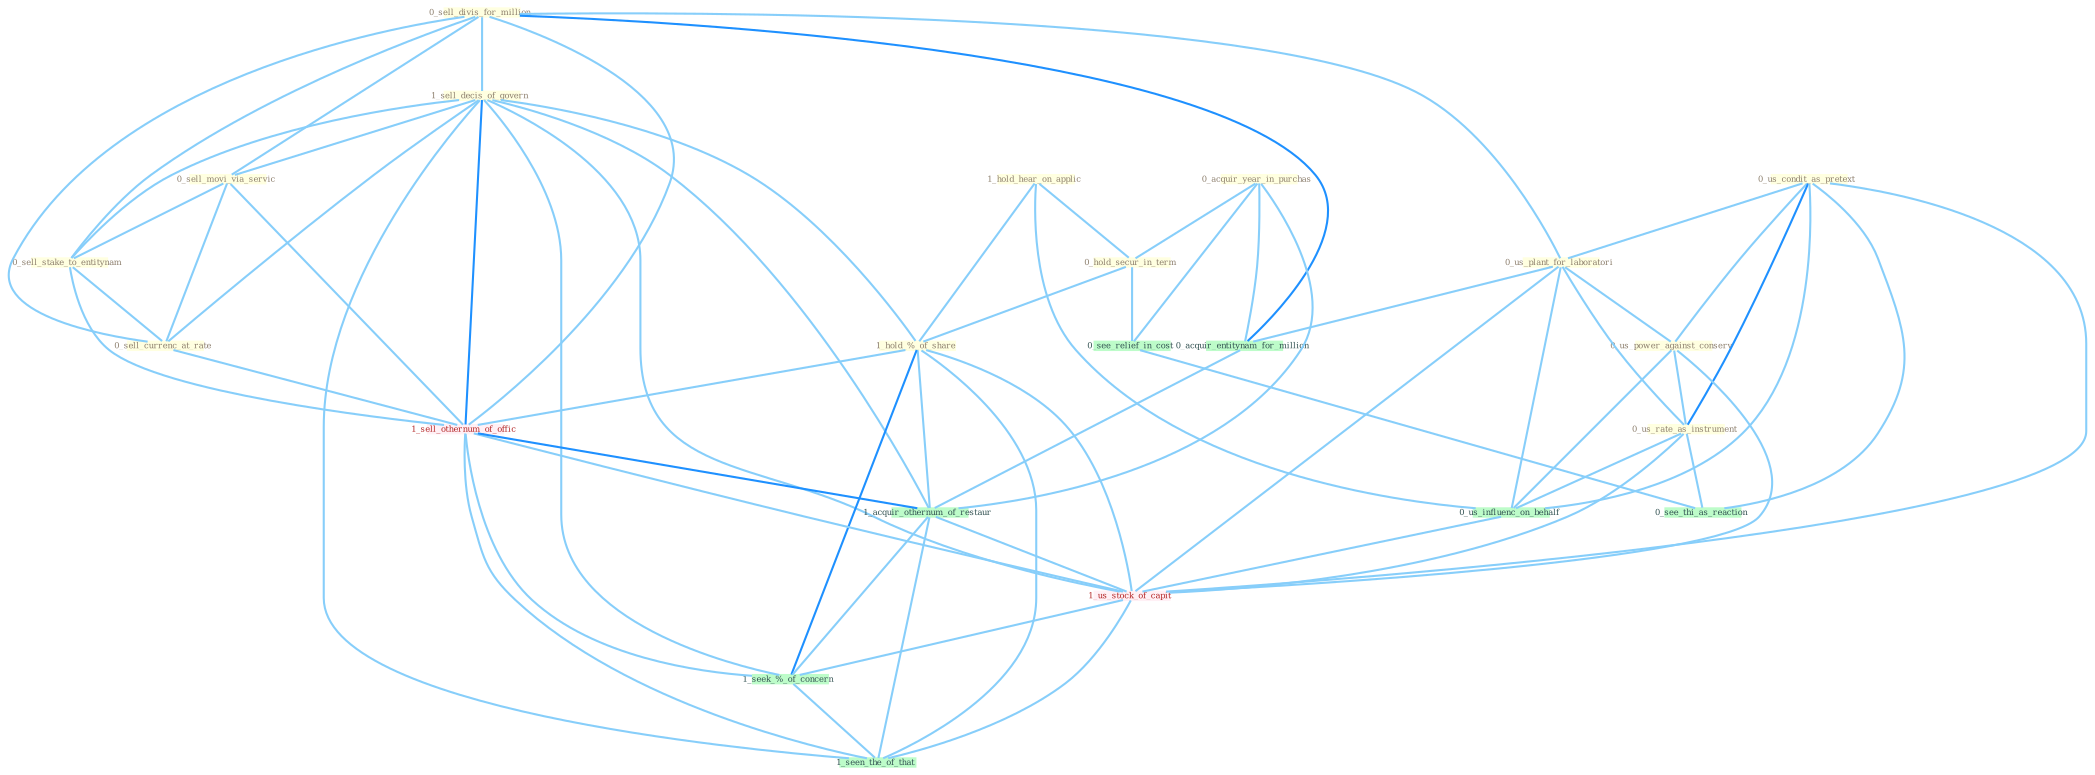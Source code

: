 Graph G{ 
    node
    [shape=polygon,style=filled,width=.5,height=.06,color="#BDFCC9",fixedsize=true,fontsize=4,
    fontcolor="#2f4f4f"];
    {node
    [color="#ffffe0", fontcolor="#8b7d6b"] "0_sell_divis_for_million " "0_us_condit_as_pretext " "0_us_plant_for_laboratori " "1_sell_decis_of_govern " "0_acquir_year_in_purchas " "0_us_power_against_conserv " "1_hold_hear_on_applic " "0_us_rate_as_instrument " "0_hold_secur_in_term " "0_sell_movi_via_servic " "0_sell_stake_to_entitynam " "0_sell_currenc_at_rate " "1_hold_%_of_share "}
{node [color="#fff0f5", fontcolor="#b22222"] "1_sell_othernum_of_offic " "1_us_stock_of_capit "}
edge [color="#B0E2FF"];

	"0_sell_divis_for_million " -- "0_us_plant_for_laboratori " [w="1", color="#87cefa" ];
	"0_sell_divis_for_million " -- "1_sell_decis_of_govern " [w="1", color="#87cefa" ];
	"0_sell_divis_for_million " -- "0_sell_movi_via_servic " [w="1", color="#87cefa" ];
	"0_sell_divis_for_million " -- "0_sell_stake_to_entitynam " [w="1", color="#87cefa" ];
	"0_sell_divis_for_million " -- "0_sell_currenc_at_rate " [w="1", color="#87cefa" ];
	"0_sell_divis_for_million " -- "0_acquir_entitynam_for_million " [w="2", color="#1e90ff" , len=0.8];
	"0_sell_divis_for_million " -- "1_sell_othernum_of_offic " [w="1", color="#87cefa" ];
	"0_us_condit_as_pretext " -- "0_us_plant_for_laboratori " [w="1", color="#87cefa" ];
	"0_us_condit_as_pretext " -- "0_us_power_against_conserv " [w="1", color="#87cefa" ];
	"0_us_condit_as_pretext " -- "0_us_rate_as_instrument " [w="2", color="#1e90ff" , len=0.8];
	"0_us_condit_as_pretext " -- "0_us_influenc_on_behalf " [w="1", color="#87cefa" ];
	"0_us_condit_as_pretext " -- "0_see_thi_as_reaction " [w="1", color="#87cefa" ];
	"0_us_condit_as_pretext " -- "1_us_stock_of_capit " [w="1", color="#87cefa" ];
	"0_us_plant_for_laboratori " -- "0_us_power_against_conserv " [w="1", color="#87cefa" ];
	"0_us_plant_for_laboratori " -- "0_us_rate_as_instrument " [w="1", color="#87cefa" ];
	"0_us_plant_for_laboratori " -- "0_acquir_entitynam_for_million " [w="1", color="#87cefa" ];
	"0_us_plant_for_laboratori " -- "0_us_influenc_on_behalf " [w="1", color="#87cefa" ];
	"0_us_plant_for_laboratori " -- "1_us_stock_of_capit " [w="1", color="#87cefa" ];
	"1_sell_decis_of_govern " -- "0_sell_movi_via_servic " [w="1", color="#87cefa" ];
	"1_sell_decis_of_govern " -- "0_sell_stake_to_entitynam " [w="1", color="#87cefa" ];
	"1_sell_decis_of_govern " -- "0_sell_currenc_at_rate " [w="1", color="#87cefa" ];
	"1_sell_decis_of_govern " -- "1_hold_%_of_share " [w="1", color="#87cefa" ];
	"1_sell_decis_of_govern " -- "1_sell_othernum_of_offic " [w="2", color="#1e90ff" , len=0.8];
	"1_sell_decis_of_govern " -- "1_acquir_othernum_of_restaur " [w="1", color="#87cefa" ];
	"1_sell_decis_of_govern " -- "1_us_stock_of_capit " [w="1", color="#87cefa" ];
	"1_sell_decis_of_govern " -- "1_seek_%_of_concern " [w="1", color="#87cefa" ];
	"1_sell_decis_of_govern " -- "1_seen_the_of_that " [w="1", color="#87cefa" ];
	"0_acquir_year_in_purchas " -- "0_hold_secur_in_term " [w="1", color="#87cefa" ];
	"0_acquir_year_in_purchas " -- "0_acquir_entitynam_for_million " [w="1", color="#87cefa" ];
	"0_acquir_year_in_purchas " -- "0_see_relief_in_cost " [w="1", color="#87cefa" ];
	"0_acquir_year_in_purchas " -- "1_acquir_othernum_of_restaur " [w="1", color="#87cefa" ];
	"0_us_power_against_conserv " -- "0_us_rate_as_instrument " [w="1", color="#87cefa" ];
	"0_us_power_against_conserv " -- "0_us_influenc_on_behalf " [w="1", color="#87cefa" ];
	"0_us_power_against_conserv " -- "1_us_stock_of_capit " [w="1", color="#87cefa" ];
	"1_hold_hear_on_applic " -- "0_hold_secur_in_term " [w="1", color="#87cefa" ];
	"1_hold_hear_on_applic " -- "1_hold_%_of_share " [w="1", color="#87cefa" ];
	"1_hold_hear_on_applic " -- "0_us_influenc_on_behalf " [w="1", color="#87cefa" ];
	"0_us_rate_as_instrument " -- "0_us_influenc_on_behalf " [w="1", color="#87cefa" ];
	"0_us_rate_as_instrument " -- "0_see_thi_as_reaction " [w="1", color="#87cefa" ];
	"0_us_rate_as_instrument " -- "1_us_stock_of_capit " [w="1", color="#87cefa" ];
	"0_hold_secur_in_term " -- "1_hold_%_of_share " [w="1", color="#87cefa" ];
	"0_hold_secur_in_term " -- "0_see_relief_in_cost " [w="1", color="#87cefa" ];
	"0_sell_movi_via_servic " -- "0_sell_stake_to_entitynam " [w="1", color="#87cefa" ];
	"0_sell_movi_via_servic " -- "0_sell_currenc_at_rate " [w="1", color="#87cefa" ];
	"0_sell_movi_via_servic " -- "1_sell_othernum_of_offic " [w="1", color="#87cefa" ];
	"0_sell_stake_to_entitynam " -- "0_sell_currenc_at_rate " [w="1", color="#87cefa" ];
	"0_sell_stake_to_entitynam " -- "1_sell_othernum_of_offic " [w="1", color="#87cefa" ];
	"0_sell_currenc_at_rate " -- "1_sell_othernum_of_offic " [w="1", color="#87cefa" ];
	"1_hold_%_of_share " -- "1_sell_othernum_of_offic " [w="1", color="#87cefa" ];
	"1_hold_%_of_share " -- "1_acquir_othernum_of_restaur " [w="1", color="#87cefa" ];
	"1_hold_%_of_share " -- "1_us_stock_of_capit " [w="1", color="#87cefa" ];
	"1_hold_%_of_share " -- "1_seek_%_of_concern " [w="2", color="#1e90ff" , len=0.8];
	"1_hold_%_of_share " -- "1_seen_the_of_that " [w="1", color="#87cefa" ];
	"0_acquir_entitynam_for_million " -- "1_acquir_othernum_of_restaur " [w="1", color="#87cefa" ];
	"1_sell_othernum_of_offic " -- "1_acquir_othernum_of_restaur " [w="2", color="#1e90ff" , len=0.8];
	"1_sell_othernum_of_offic " -- "1_us_stock_of_capit " [w="1", color="#87cefa" ];
	"1_sell_othernum_of_offic " -- "1_seek_%_of_concern " [w="1", color="#87cefa" ];
	"1_sell_othernum_of_offic " -- "1_seen_the_of_that " [w="1", color="#87cefa" ];
	"0_us_influenc_on_behalf " -- "1_us_stock_of_capit " [w="1", color="#87cefa" ];
	"0_see_relief_in_cost " -- "0_see_thi_as_reaction " [w="1", color="#87cefa" ];
	"1_acquir_othernum_of_restaur " -- "1_us_stock_of_capit " [w="1", color="#87cefa" ];
	"1_acquir_othernum_of_restaur " -- "1_seek_%_of_concern " [w="1", color="#87cefa" ];
	"1_acquir_othernum_of_restaur " -- "1_seen_the_of_that " [w="1", color="#87cefa" ];
	"1_us_stock_of_capit " -- "1_seek_%_of_concern " [w="1", color="#87cefa" ];
	"1_us_stock_of_capit " -- "1_seen_the_of_that " [w="1", color="#87cefa" ];
	"1_seek_%_of_concern " -- "1_seen_the_of_that " [w="1", color="#87cefa" ];
}